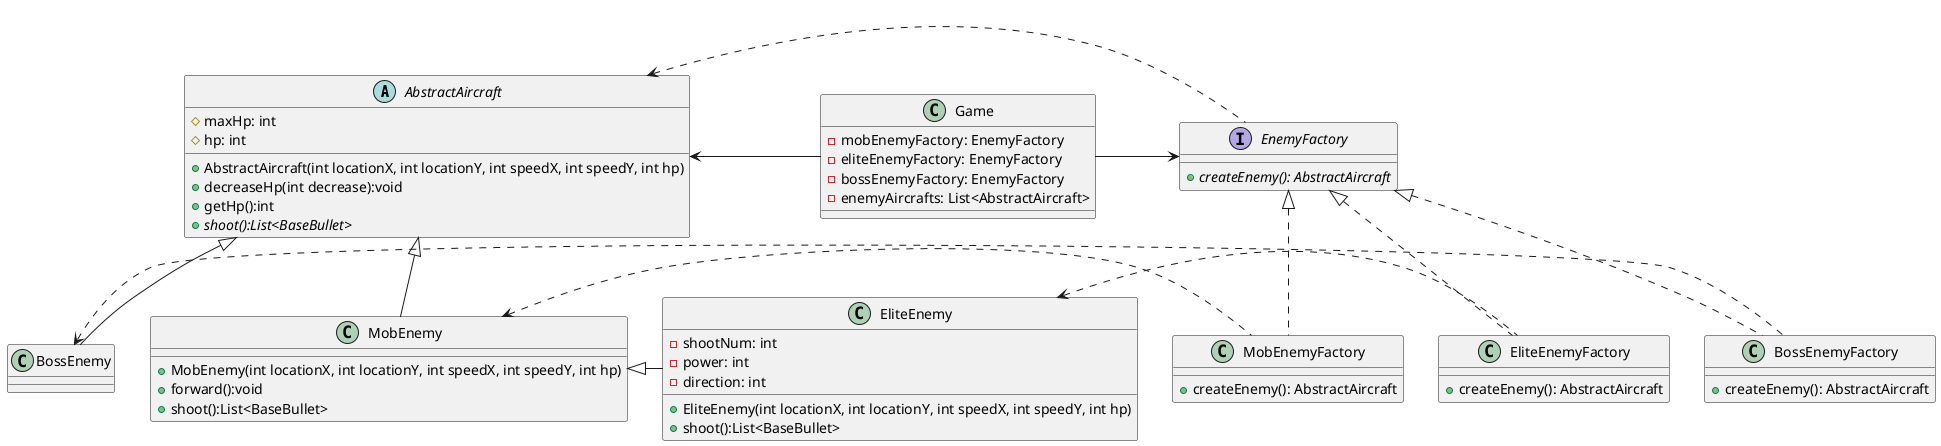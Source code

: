 @startuml
'https://plantuml.com/class-diagram

abstract class AbstractAircraft
{
	# maxHp: int
    # hp: int

    + AbstractAircraft(int locationX, int locationY, int speedX, int speedY, int hp)
    + decreaseHp(int decrease):void
    + getHp():int
    + {abstract} shoot():List<BaseBullet>
}
interface EnemyFactory {
    + {abstract} createEnemy(): AbstractAircraft
}
class Game {
    - mobEnemyFactory: EnemyFactory
    - eliteEnemyFactory: EnemyFactory
    - bossEnemyFactory: EnemyFactory
    - enemyAircrafts: List<AbstractAircraft>
}

Game -> EnemyFactory
AbstractAircraft <- Game

class EliteEnemy {
    - shootNum: int
    - power: int
    - direction: int
    + EliteEnemy(int locationX, int locationY, int speedX, int speedY, int hp)
    + shoot():List<BaseBullet>
}
class MobEnemy {
    + MobEnemy(int locationX, int locationY, int speedX, int speedY, int hp)
    + forward():void
    + shoot():List<BaseBullet>
}
class BossEnemy {

}




AbstractAircraft <|-- MobEnemy
AbstractAircraft <|-- BossEnemy
MobEnemy <|- EliteEnemy



class BossEnemyFactory{
    + createEnemy(): AbstractAircraft
}
class EliteEnemyFactory{
    + createEnemy(): AbstractAircraft
}
class MobEnemyFactory{
    + createEnemy(): AbstractAircraft
}

EnemyFactory <|.. MobEnemyFactory
EnemyFactory <|.. EliteEnemyFactory
EnemyFactory <|.. BossEnemyFactory
AbstractAircraft <. EnemyFactory
BossEnemy <. BossEnemyFactory
MobEnemy <. MobEnemyFactory
EliteEnemy <. EliteEnemyFactory




@enduml
